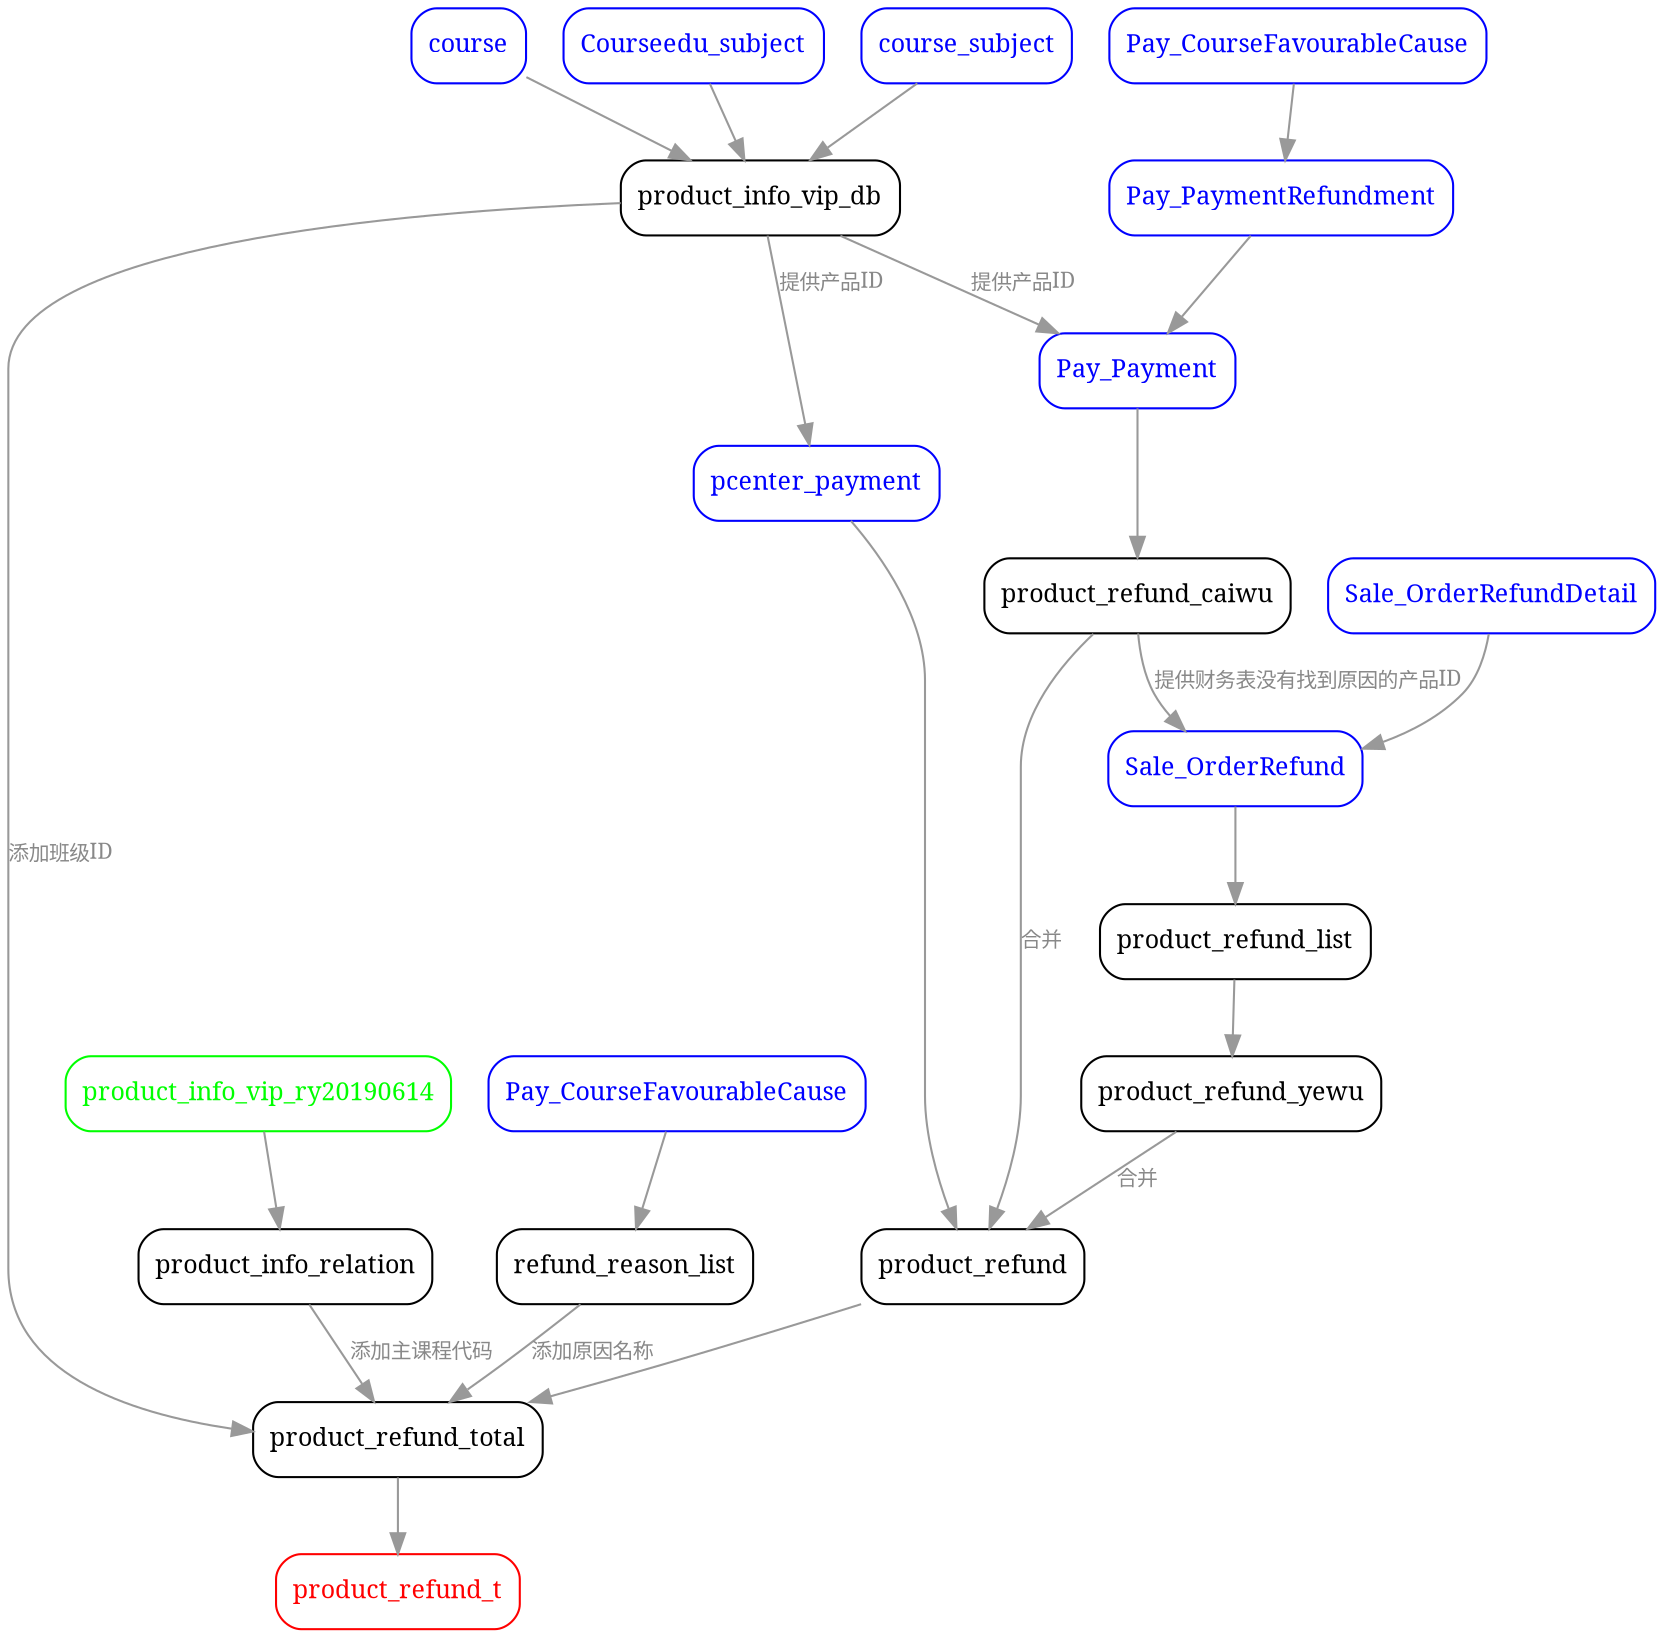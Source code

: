 // comment
digraph "产品退课原因数量&金额计算流程图" {
	graph [rankdir=TB]
	node [color=black fontcolor=black fontname=SimSun fontsize=12 shape=box style=rounded]
	edge [color="#999999" fontcolor="#888888" fontname=SimSun fontsize=10]
	a [label=course color=blue fontcolor=blue]
	b [label=Courseedu_subject color=blue fontcolor=blue]
	c [label=course_subject color=blue fontcolor=blue]
	d [label=product_info_vip_db]
	e [label=product_info_vip_ry20190614 color=green fontcolor=green]
	f [label=product_info_relation]
	g [label=Pay_CourseFavourableCause color=blue fontcolor=blue]
	h [label=refund_reason_list]
	i [label=pcenter_payment color=blue fontcolor=blue]
	j [label=product_refund]
	k [label=Pay_Payment color=blue fontcolor=blue]
	l [label=Pay_PaymentRefundment color=blue fontcolor=blue]
	m [label=Pay_CourseFavourableCause color=blue fontcolor=blue]
	n [label=product_refund_caiwu]
	o [label=product_refund_yewu]
	p [label=Sale_OrderRefund color=blue fontcolor=blue]
	q [label=Sale_OrderRefundDetail color=blue fontcolor=blue]
	r [label=product_refund_list]
	s [label=product_refund_total]
	t [label=product_refund_t color=red fontcolor=red]
	b -> d
	i -> j
	a -> d
	c -> d
	e -> f
	l -> k
	m -> l
	j -> s
	g -> h
	r -> o
	k -> n
	s -> t
	q -> p
	p -> r
	n -> j [label="合并"]
	o -> j [label="合并"]
	h -> s [label="添加原因名称"]
	d -> s [label="添加班级ID"]
	f -> s [label="添加主课程代码"]
	d -> k [label="提供产品ID"]
	d -> i [label="提供产品ID"]
	n -> p [label="提供财务表没有找到原因的产品ID"]
}
